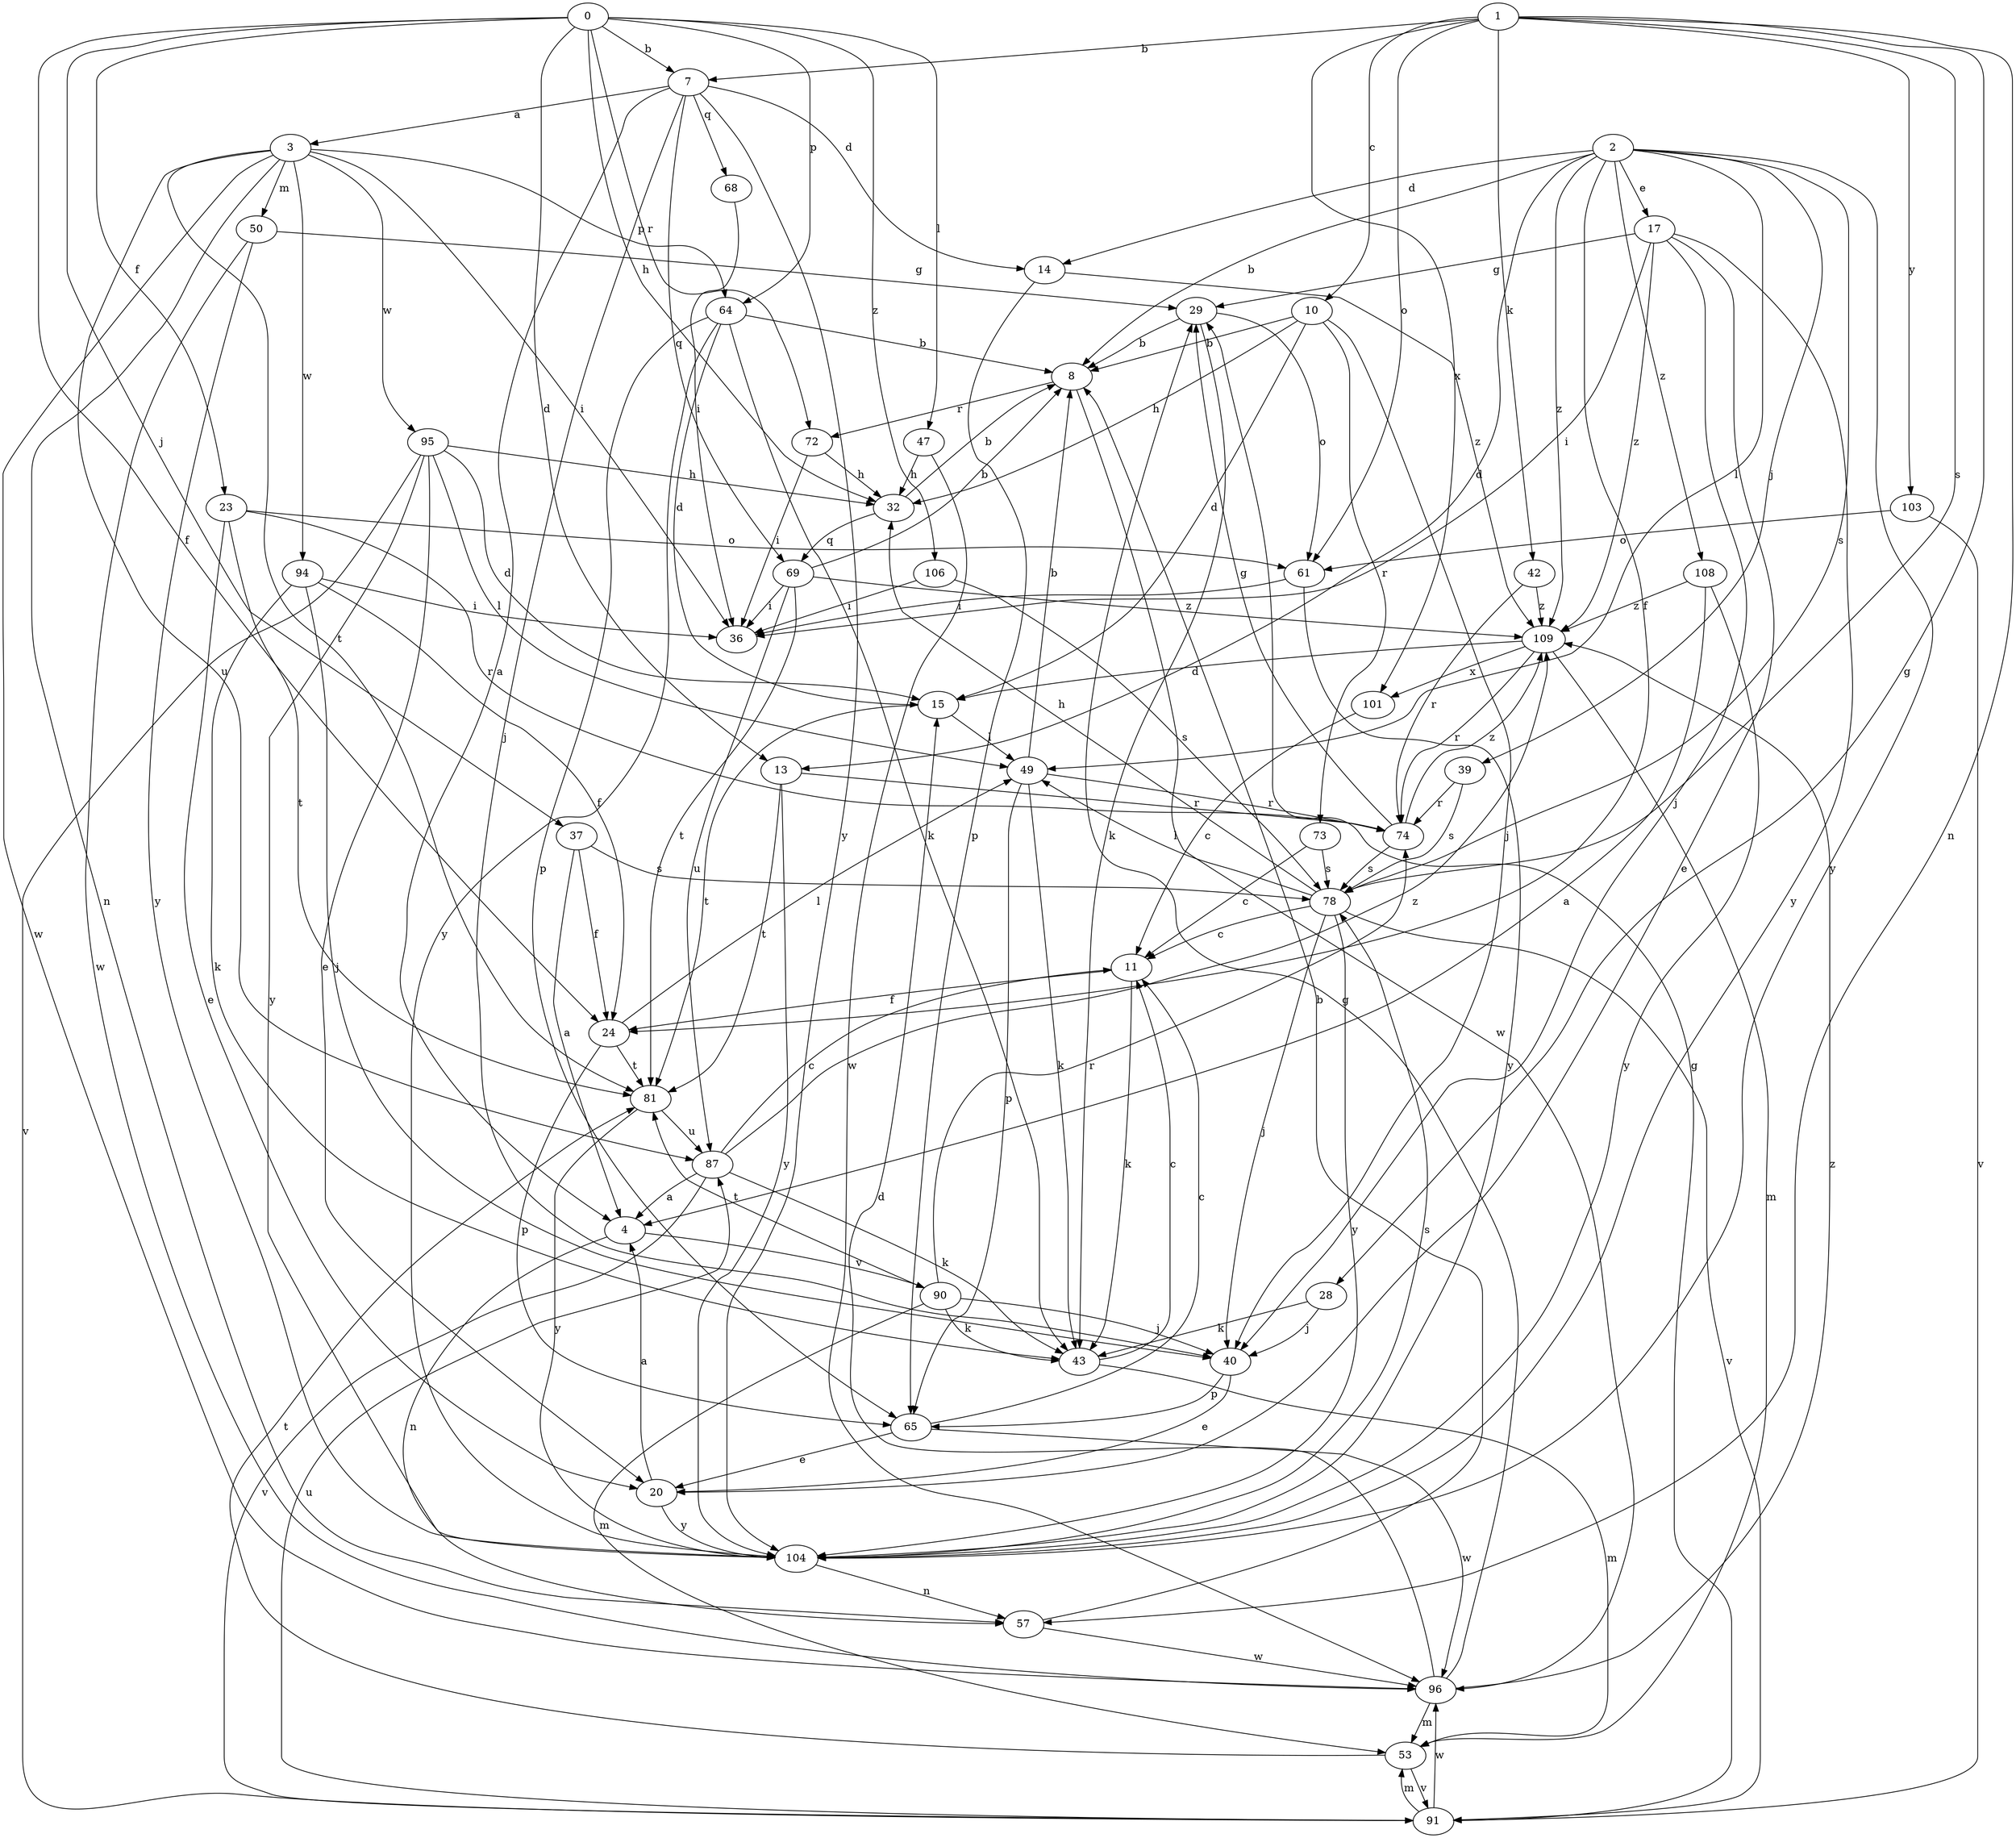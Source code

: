 strict digraph  {
0;
1;
2;
3;
4;
7;
8;
10;
11;
13;
14;
15;
17;
20;
23;
24;
28;
29;
32;
36;
37;
39;
40;
42;
43;
47;
49;
50;
53;
57;
61;
64;
65;
68;
69;
72;
73;
74;
78;
81;
87;
90;
91;
94;
95;
96;
101;
103;
104;
106;
108;
109;
0 -> 7  [label=b];
0 -> 13  [label=d];
0 -> 23  [label=f];
0 -> 24  [label=f];
0 -> 32  [label=h];
0 -> 37  [label=j];
0 -> 47  [label=l];
0 -> 64  [label=p];
0 -> 72  [label=r];
0 -> 106  [label=z];
1 -> 7  [label=b];
1 -> 10  [label=c];
1 -> 28  [label=g];
1 -> 42  [label=k];
1 -> 57  [label=n];
1 -> 61  [label=o];
1 -> 78  [label=s];
1 -> 101  [label=x];
1 -> 103  [label=y];
2 -> 8  [label=b];
2 -> 13  [label=d];
2 -> 14  [label=d];
2 -> 17  [label=e];
2 -> 24  [label=f];
2 -> 39  [label=j];
2 -> 49  [label=l];
2 -> 78  [label=s];
2 -> 104  [label=y];
2 -> 108  [label=z];
2 -> 109  [label=z];
3 -> 36  [label=i];
3 -> 50  [label=m];
3 -> 57  [label=n];
3 -> 64  [label=p];
3 -> 81  [label=t];
3 -> 87  [label=u];
3 -> 94  [label=w];
3 -> 95  [label=w];
3 -> 96  [label=w];
4 -> 57  [label=n];
4 -> 90  [label=v];
7 -> 3  [label=a];
7 -> 4  [label=a];
7 -> 14  [label=d];
7 -> 40  [label=j];
7 -> 68  [label=q];
7 -> 69  [label=q];
7 -> 104  [label=y];
8 -> 72  [label=r];
8 -> 96  [label=w];
10 -> 8  [label=b];
10 -> 15  [label=d];
10 -> 32  [label=h];
10 -> 40  [label=j];
10 -> 73  [label=r];
11 -> 24  [label=f];
11 -> 43  [label=k];
13 -> 74  [label=r];
13 -> 81  [label=t];
13 -> 104  [label=y];
14 -> 65  [label=p];
14 -> 109  [label=z];
15 -> 49  [label=l];
15 -> 81  [label=t];
17 -> 20  [label=e];
17 -> 29  [label=g];
17 -> 36  [label=i];
17 -> 40  [label=j];
17 -> 104  [label=y];
17 -> 109  [label=z];
20 -> 4  [label=a];
20 -> 104  [label=y];
23 -> 20  [label=e];
23 -> 61  [label=o];
23 -> 74  [label=r];
23 -> 81  [label=t];
24 -> 49  [label=l];
24 -> 65  [label=p];
24 -> 81  [label=t];
28 -> 40  [label=j];
28 -> 43  [label=k];
29 -> 8  [label=b];
29 -> 43  [label=k];
29 -> 61  [label=o];
32 -> 8  [label=b];
32 -> 69  [label=q];
37 -> 4  [label=a];
37 -> 24  [label=f];
37 -> 78  [label=s];
39 -> 74  [label=r];
39 -> 78  [label=s];
40 -> 20  [label=e];
40 -> 65  [label=p];
42 -> 74  [label=r];
42 -> 109  [label=z];
43 -> 11  [label=c];
43 -> 53  [label=m];
47 -> 32  [label=h];
47 -> 96  [label=w];
49 -> 8  [label=b];
49 -> 43  [label=k];
49 -> 65  [label=p];
49 -> 74  [label=r];
50 -> 29  [label=g];
50 -> 96  [label=w];
50 -> 104  [label=y];
53 -> 81  [label=t];
53 -> 91  [label=v];
57 -> 8  [label=b];
57 -> 96  [label=w];
61 -> 36  [label=i];
61 -> 104  [label=y];
64 -> 8  [label=b];
64 -> 15  [label=d];
64 -> 43  [label=k];
64 -> 65  [label=p];
64 -> 104  [label=y];
65 -> 11  [label=c];
65 -> 20  [label=e];
65 -> 96  [label=w];
68 -> 36  [label=i];
69 -> 8  [label=b];
69 -> 36  [label=i];
69 -> 81  [label=t];
69 -> 87  [label=u];
69 -> 109  [label=z];
72 -> 32  [label=h];
72 -> 36  [label=i];
73 -> 11  [label=c];
73 -> 78  [label=s];
74 -> 29  [label=g];
74 -> 78  [label=s];
74 -> 109  [label=z];
78 -> 11  [label=c];
78 -> 32  [label=h];
78 -> 40  [label=j];
78 -> 49  [label=l];
78 -> 91  [label=v];
78 -> 104  [label=y];
81 -> 87  [label=u];
81 -> 104  [label=y];
87 -> 4  [label=a];
87 -> 11  [label=c];
87 -> 43  [label=k];
87 -> 91  [label=v];
87 -> 109  [label=z];
90 -> 40  [label=j];
90 -> 43  [label=k];
90 -> 53  [label=m];
90 -> 74  [label=r];
90 -> 81  [label=t];
91 -> 29  [label=g];
91 -> 53  [label=m];
91 -> 87  [label=u];
91 -> 96  [label=w];
94 -> 24  [label=f];
94 -> 36  [label=i];
94 -> 40  [label=j];
94 -> 43  [label=k];
95 -> 15  [label=d];
95 -> 20  [label=e];
95 -> 32  [label=h];
95 -> 49  [label=l];
95 -> 91  [label=v];
95 -> 104  [label=y];
96 -> 15  [label=d];
96 -> 29  [label=g];
96 -> 53  [label=m];
96 -> 109  [label=z];
101 -> 11  [label=c];
103 -> 61  [label=o];
103 -> 91  [label=v];
104 -> 57  [label=n];
104 -> 78  [label=s];
106 -> 36  [label=i];
106 -> 78  [label=s];
108 -> 4  [label=a];
108 -> 104  [label=y];
108 -> 109  [label=z];
109 -> 15  [label=d];
109 -> 53  [label=m];
109 -> 74  [label=r];
109 -> 101  [label=x];
}
